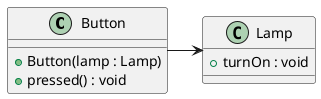 @startuml

class Button {
+ Button(lamp : Lamp)
+ pressed() : void
}

class Lamp {
+ turnOn : void
}

Button -> Lamp

@enduml
